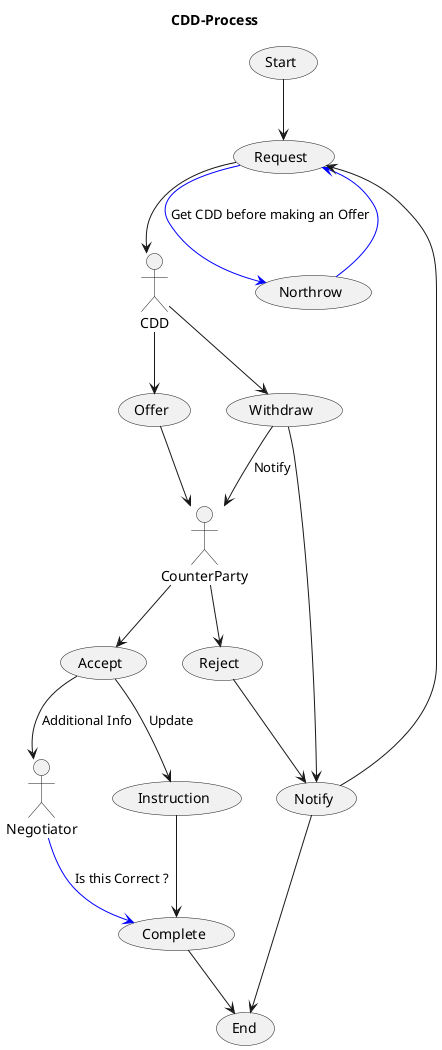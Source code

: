 @startuml CDDProcess

title CDD-Process

(Start) --> (Request)
(Request) --> CDD
(Request) -[#0000FF]-> (Northrow) : Get CDD before making an Offer
(Northrow) -[#0000FF]-> (Request)  
  
CounterParty --> (Accept)
(Offer) --> CounterParty
CounterParty --> (Reject)

CDD --> Offer
CDD --> (Withdraw)
(Withdraw) --> CounterParty : Notify

(Accept) --> Negotiator : Additional Info
(Accept) --> (Instruction) : Update
Negotiator -[#0000FF]-> (Complete) : Is this Correct ?
(Instruction) --> (Complete) 

(Reject) --> (Notify)
(Withdraw) --> (Notify)

(Notify) --> (Request)
(Notify) --> (End)

(Complete) --> (End)

@enduml